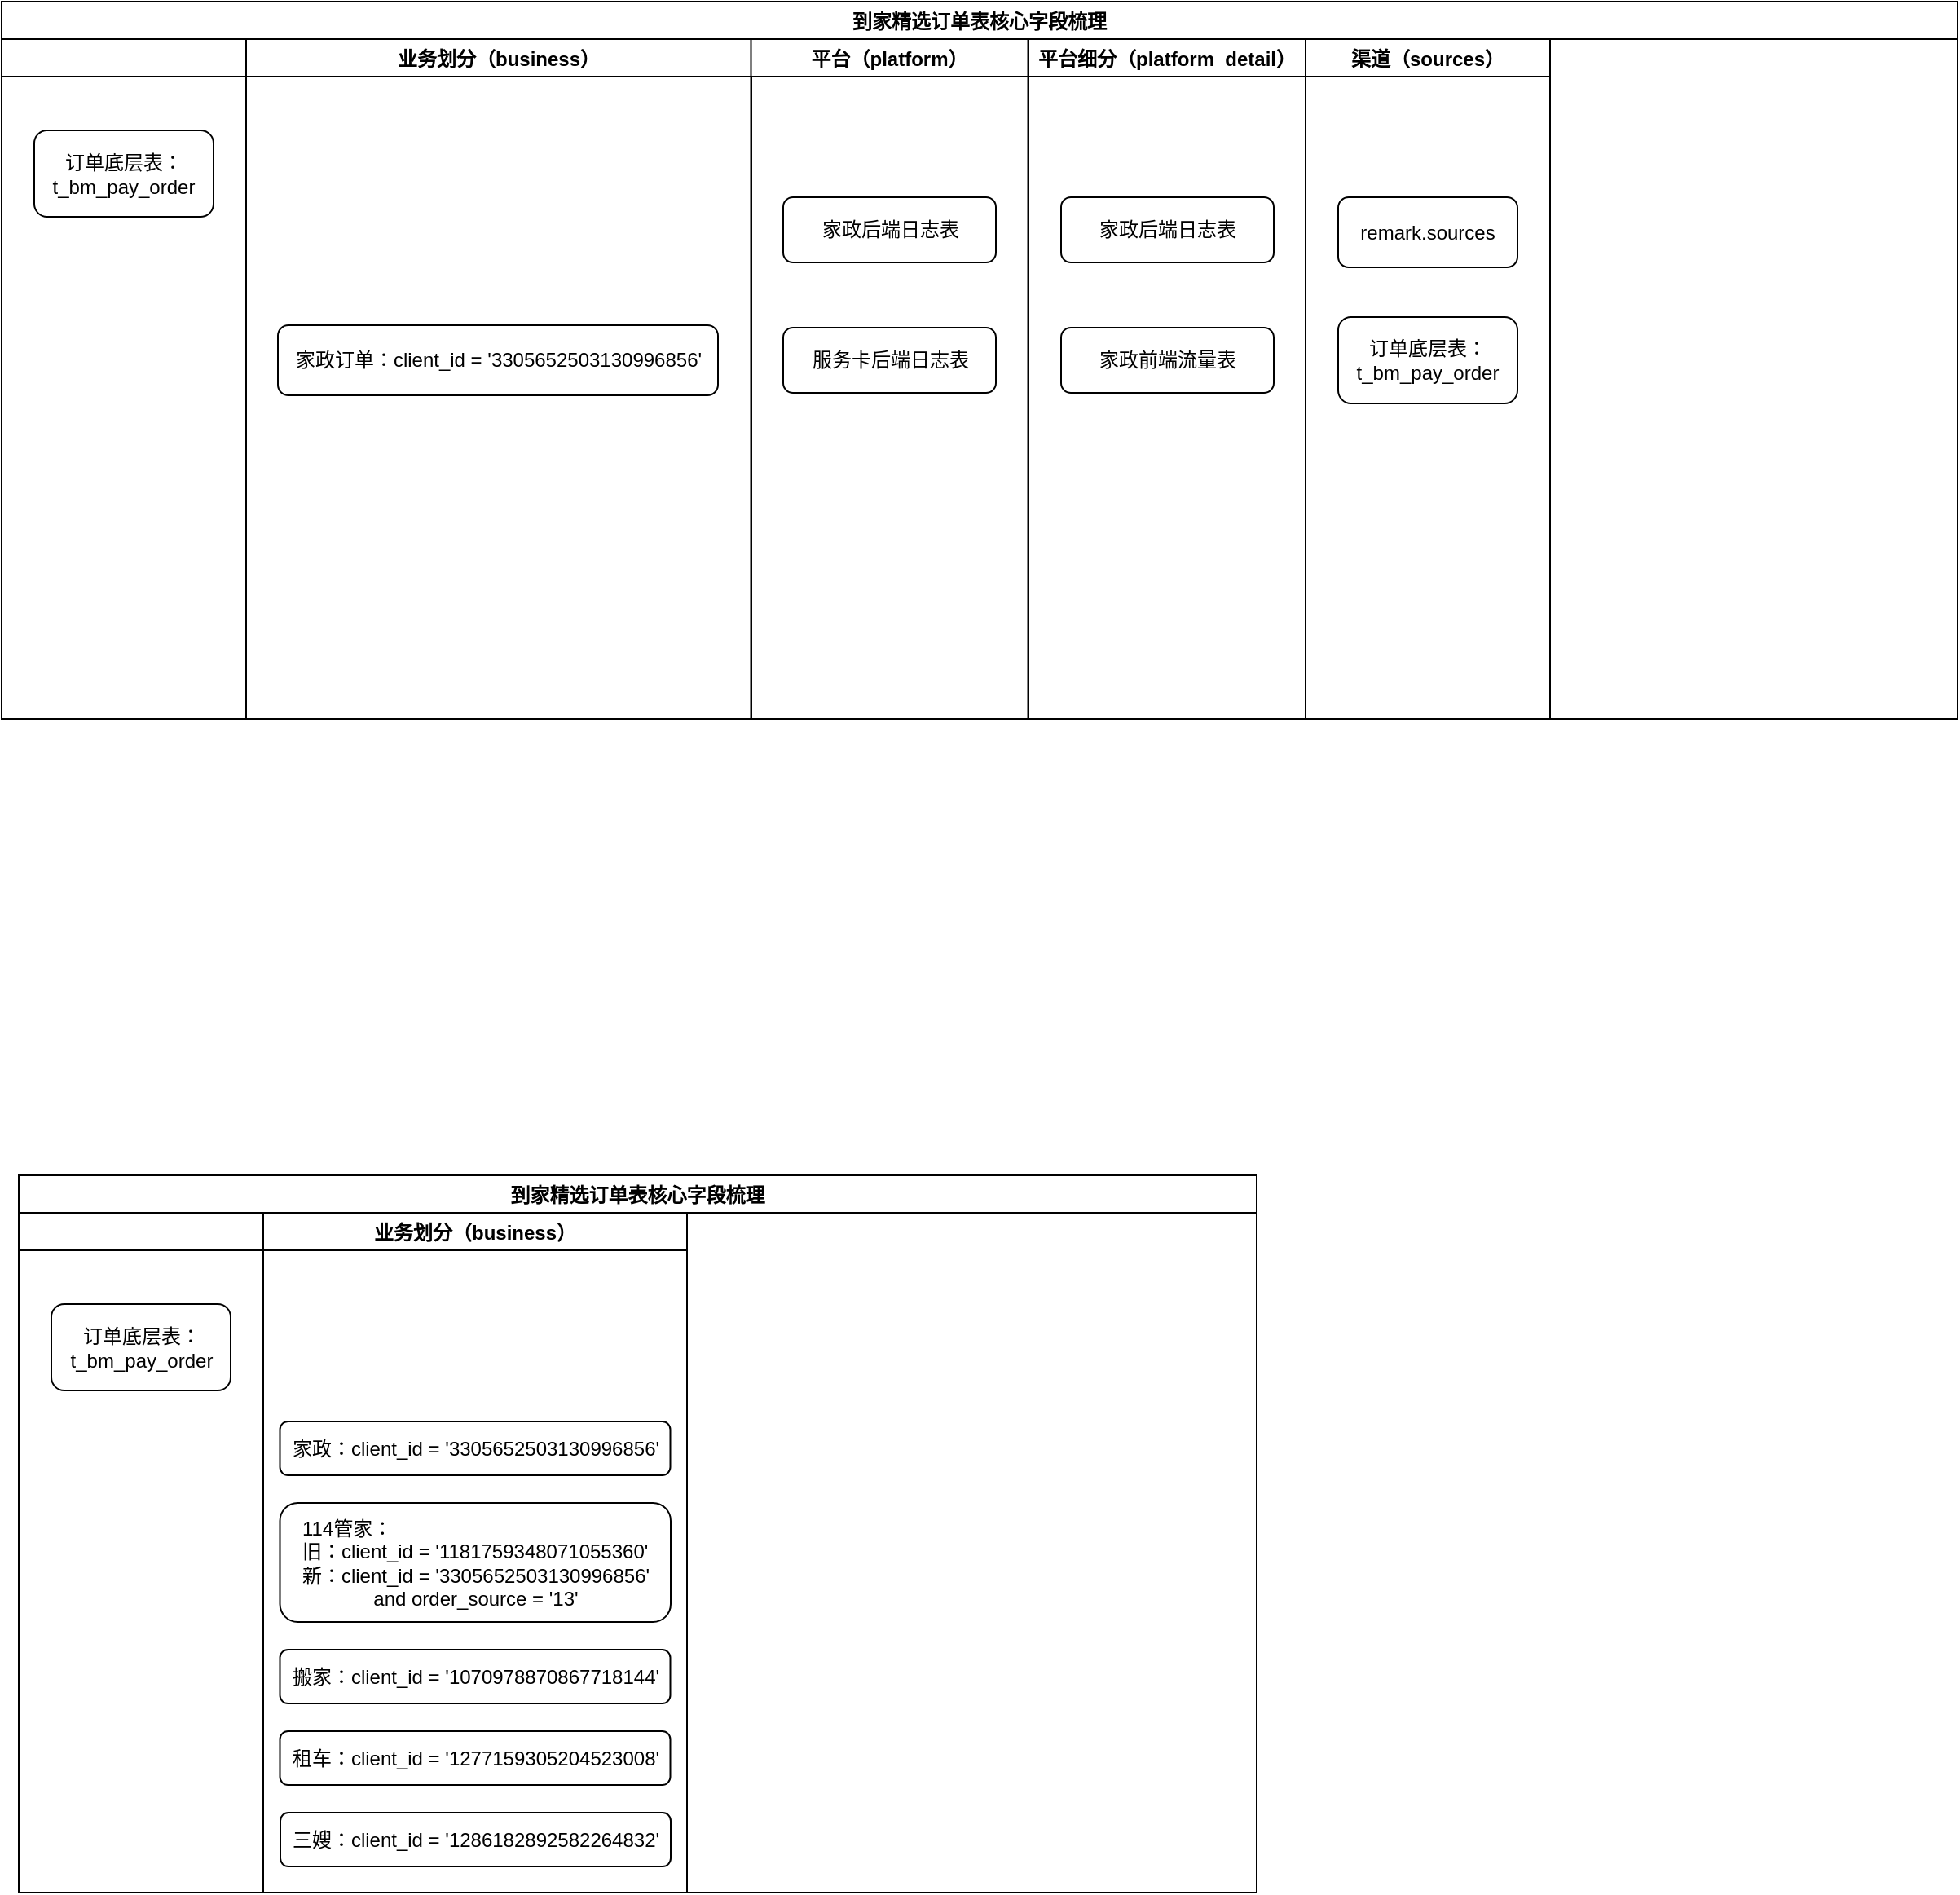 <mxfile version="14.7.2" type="github">
  <diagram id="FcgSpzdXsM41iWUH5T7n" name="Page-1">
    <mxGraphModel dx="1773" dy="564" grid="1" gridSize="10" guides="1" tooltips="1" connect="1" arrows="1" fold="1" page="1" pageScale="1" pageWidth="827" pageHeight="1169" math="0" shadow="0">
      <root>
        <mxCell id="0" />
        <mxCell id="1" parent="0" />
        <mxCell id="dQ5sbJkqIKOyEyaixAEz-3" value="到家精选订单表核心字段梳理" style="swimlane;" parent="1" vertex="1">
          <mxGeometry x="-810" y="40" width="1200" height="440" as="geometry" />
        </mxCell>
        <mxCell id="dQ5sbJkqIKOyEyaixAEz-4" value="" style="swimlane;" parent="dQ5sbJkqIKOyEyaixAEz-3" vertex="1">
          <mxGeometry y="23" width="150" height="417" as="geometry" />
        </mxCell>
        <mxCell id="dQ5sbJkqIKOyEyaixAEz-8" value="&lt;span&gt;订单底层表：&lt;/span&gt;&lt;br&gt;&lt;span style=&quot;text-align: left&quot;&gt;t_bm_pay_order&lt;/span&gt;" style="rounded=1;whiteSpace=wrap;html=1;" parent="dQ5sbJkqIKOyEyaixAEz-4" vertex="1">
          <mxGeometry x="20" y="56" width="110" height="53" as="geometry" />
        </mxCell>
        <mxCell id="dQ5sbJkqIKOyEyaixAEz-9" value="业务划分（business）" style="swimlane;" parent="dQ5sbJkqIKOyEyaixAEz-3" vertex="1">
          <mxGeometry x="150" y="23" width="310" height="417" as="geometry" />
        </mxCell>
        <mxCell id="BdYj-M6hs6M1Wns3V9-y-10" value="家政订单：client_id = &#39;&lt;span style=&quot;background-color: rgba(0 , 0 , 0 , 0) ; text-align: left&quot;&gt;3305652503130996856&lt;/span&gt;&#39;" style="rounded=1;whiteSpace=wrap;html=1;" vertex="1" parent="dQ5sbJkqIKOyEyaixAEz-9">
          <mxGeometry x="19.5" y="175.5" width="270" height="43" as="geometry" />
        </mxCell>
        <mxCell id="BdYj-M6hs6M1Wns3V9-y-12" value="家政后端日志表" style="rounded=1;whiteSpace=wrap;html=1;" vertex="1" parent="dQ5sbJkqIKOyEyaixAEz-3">
          <mxGeometry x="479.5" y="120" width="130.5" height="40" as="geometry" />
        </mxCell>
        <mxCell id="BdYj-M6hs6M1Wns3V9-y-13" value="服务卡后端日志表" style="rounded=1;whiteSpace=wrap;html=1;" vertex="1" parent="dQ5sbJkqIKOyEyaixAEz-3">
          <mxGeometry x="479.5" y="200" width="130.5" height="40" as="geometry" />
        </mxCell>
        <mxCell id="BdYj-M6hs6M1Wns3V9-y-15" value="家政后端日志表" style="rounded=1;whiteSpace=wrap;html=1;" vertex="1" parent="dQ5sbJkqIKOyEyaixAEz-3">
          <mxGeometry x="650" y="120" width="130.5" height="40" as="geometry" />
        </mxCell>
        <mxCell id="BdYj-M6hs6M1Wns3V9-y-16" value="家政前端流量表" style="rounded=1;whiteSpace=wrap;html=1;" vertex="1" parent="dQ5sbJkqIKOyEyaixAEz-3">
          <mxGeometry x="650" y="200" width="130.5" height="40" as="geometry" />
        </mxCell>
        <mxCell id="BdYj-M6hs6M1Wns3V9-y-11" value="平台（platform）" style="swimlane;" vertex="1" parent="dQ5sbJkqIKOyEyaixAEz-3">
          <mxGeometry x="459.75" y="23" width="170" height="417" as="geometry" />
        </mxCell>
        <mxCell id="BdYj-M6hs6M1Wns3V9-y-17" value="渠道（sources）" style="swimlane;" vertex="1" parent="dQ5sbJkqIKOyEyaixAEz-3">
          <mxGeometry x="800" y="23" width="150" height="417" as="geometry" />
        </mxCell>
        <mxCell id="BdYj-M6hs6M1Wns3V9-y-18" value="&lt;span&gt;订单底层表：&lt;/span&gt;&lt;br&gt;&lt;span style=&quot;text-align: left&quot;&gt;t_bm_pay_order&lt;/span&gt;" style="rounded=1;whiteSpace=wrap;html=1;" vertex="1" parent="BdYj-M6hs6M1Wns3V9-y-17">
          <mxGeometry x="20" y="170.5" width="110" height="53" as="geometry" />
        </mxCell>
        <mxCell id="BdYj-M6hs6M1Wns3V9-y-20" value="remark.sources" style="rounded=1;whiteSpace=wrap;html=1;" vertex="1" parent="BdYj-M6hs6M1Wns3V9-y-17">
          <mxGeometry x="20" y="97" width="110" height="43" as="geometry" />
        </mxCell>
        <mxCell id="BdYj-M6hs6M1Wns3V9-y-1" value="到家精选订单表核心字段梳理" style="swimlane;" vertex="1" parent="1">
          <mxGeometry x="-799.5" y="760" width="759.5" height="440" as="geometry" />
        </mxCell>
        <mxCell id="BdYj-M6hs6M1Wns3V9-y-2" value="" style="swimlane;" vertex="1" parent="BdYj-M6hs6M1Wns3V9-y-1">
          <mxGeometry y="23" width="150" height="417" as="geometry" />
        </mxCell>
        <mxCell id="BdYj-M6hs6M1Wns3V9-y-3" value="&lt;span&gt;订单底层表：&lt;/span&gt;&lt;br&gt;&lt;span style=&quot;text-align: left&quot;&gt;t_bm_pay_order&lt;/span&gt;" style="rounded=1;whiteSpace=wrap;html=1;" vertex="1" parent="BdYj-M6hs6M1Wns3V9-y-2">
          <mxGeometry x="20" y="56" width="110" height="53" as="geometry" />
        </mxCell>
        <mxCell id="BdYj-M6hs6M1Wns3V9-y-4" value="业务划分（business）" style="swimlane;" vertex="1" parent="BdYj-M6hs6M1Wns3V9-y-1">
          <mxGeometry x="150" y="23" width="260" height="417" as="geometry" />
        </mxCell>
        <mxCell id="BdYj-M6hs6M1Wns3V9-y-5" value="家政：client_id = &#39;&lt;span style=&quot;background-color: rgba(0 , 0 , 0 , 0) ; text-align: left&quot;&gt;3305652503130996856&lt;/span&gt;&#39;" style="rounded=1;whiteSpace=wrap;html=1;" vertex="1" parent="BdYj-M6hs6M1Wns3V9-y-4">
          <mxGeometry x="10.25" y="128" width="239.5" height="33" as="geometry" />
        </mxCell>
        <mxCell id="BdYj-M6hs6M1Wns3V9-y-6" value="&lt;div style=&quot;text-align: left&quot;&gt;&lt;span&gt;114管家：&lt;/span&gt;&lt;/div&gt;&lt;div style=&quot;text-align: left&quot;&gt;&lt;span&gt;旧：&lt;/span&gt;&lt;span style=&quot;text-align: center&quot;&gt;client_id = &#39;&lt;/span&gt;&lt;span style=&quot;background-color: rgba(0 , 0 , 0 , 0)&quot;&gt;1181759348071055360&lt;/span&gt;&lt;span style=&quot;text-align: center&quot;&gt;&#39;&lt;/span&gt;&lt;/div&gt;&lt;div style=&quot;text-align: left&quot;&gt;&lt;span style=&quot;text-align: center&quot;&gt;新：&lt;/span&gt;&lt;span style=&quot;text-align: center&quot;&gt;client_id = &#39;&lt;/span&gt;&lt;span style=&quot;background-color: rgba(0 , 0 , 0 , 0)&quot;&gt;3305652503130996856&lt;/span&gt;&lt;span style=&quot;text-align: center&quot;&gt;&#39;&lt;/span&gt;&lt;/div&gt;&lt;span&gt;and order_source = &#39;13&#39;&lt;/span&gt;&lt;span style=&quot;text-align: left&quot;&gt;&lt;br&gt;&lt;/span&gt;" style="rounded=1;whiteSpace=wrap;html=1;" vertex="1" parent="BdYj-M6hs6M1Wns3V9-y-4">
          <mxGeometry x="10.25" y="178" width="239.75" height="73" as="geometry" />
        </mxCell>
        <mxCell id="BdYj-M6hs6M1Wns3V9-y-7" value="&lt;div style=&quot;text-align: left&quot;&gt;&lt;font style=&quot;font-size: 12px&quot;&gt;搬家：client_id = &#39;&lt;span style=&quot;background-color: rgba(0 , 0 , 0 , 0)&quot;&gt;1070978870867718144&lt;/span&gt;&lt;span&gt;&#39;&lt;/span&gt;&lt;/font&gt;&lt;/div&gt;" style="rounded=1;whiteSpace=wrap;html=1;" vertex="1" parent="BdYj-M6hs6M1Wns3V9-y-4">
          <mxGeometry x="10.25" y="268" width="239.5" height="33" as="geometry" />
        </mxCell>
        <mxCell id="BdYj-M6hs6M1Wns3V9-y-8" value="&lt;div style=&quot;text-align: left&quot;&gt;&lt;font&gt;租车：client_id = &#39;&lt;span style=&quot;background-color: rgba(0 , 0 , 0 , 0)&quot;&gt;&lt;font style=&quot;font-size: 12px&quot;&gt;1277159305204523008&lt;/font&gt;&lt;/span&gt;&lt;span style=&quot;font-size: 12px&quot;&gt;&#39;&lt;/span&gt;&lt;/font&gt;&lt;/div&gt;" style="rounded=1;whiteSpace=wrap;html=1;" vertex="1" parent="BdYj-M6hs6M1Wns3V9-y-4">
          <mxGeometry x="10.25" y="318" width="239.5" height="33" as="geometry" />
        </mxCell>
        <mxCell id="BdYj-M6hs6M1Wns3V9-y-9" value="&lt;div style=&quot;text-align: left&quot;&gt;&lt;font&gt;三嫂：client_id = &#39;&lt;span style=&quot;background-color: rgba(0 , 0 , 0 , 0)&quot;&gt;&lt;font style=&quot;font-size: 12px&quot;&gt;1286182892582264832&lt;/font&gt;&lt;/span&gt;&lt;span style=&quot;font-size: 12px&quot;&gt;&#39;&lt;/span&gt;&lt;/font&gt;&lt;/div&gt;" style="rounded=1;whiteSpace=wrap;html=1;" vertex="1" parent="BdYj-M6hs6M1Wns3V9-y-4">
          <mxGeometry x="10.5" y="368" width="239.5" height="33" as="geometry" />
        </mxCell>
        <mxCell id="BdYj-M6hs6M1Wns3V9-y-14" value="平台细分（platform_detail）" style="swimlane;" vertex="1" parent="1">
          <mxGeometry x="-180" y="63" width="170" height="417" as="geometry" />
        </mxCell>
      </root>
    </mxGraphModel>
  </diagram>
</mxfile>
